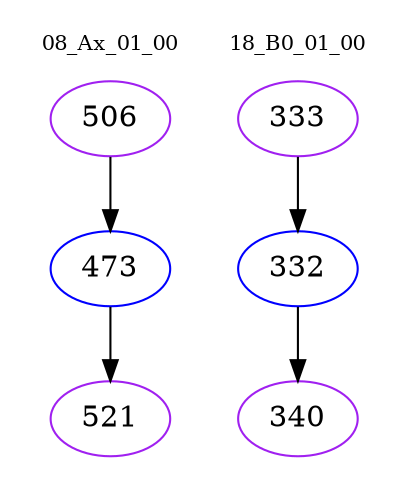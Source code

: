 digraph{
subgraph cluster_0 {
color = white
label = "08_Ax_01_00";
fontsize=10;
T0_506 [label="506", color="purple"]
T0_506 -> T0_473 [color="black"]
T0_473 [label="473", color="blue"]
T0_473 -> T0_521 [color="black"]
T0_521 [label="521", color="purple"]
}
subgraph cluster_1 {
color = white
label = "18_B0_01_00";
fontsize=10;
T1_333 [label="333", color="purple"]
T1_333 -> T1_332 [color="black"]
T1_332 [label="332", color="blue"]
T1_332 -> T1_340 [color="black"]
T1_340 [label="340", color="purple"]
}
}
